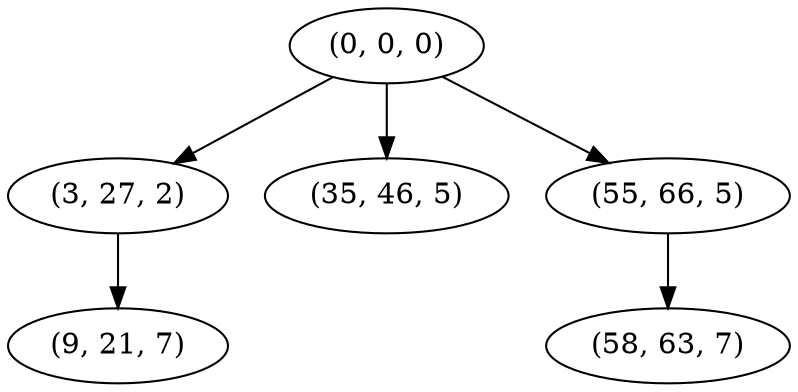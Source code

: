 digraph tree {
    "(0, 0, 0)";
    "(3, 27, 2)";
    "(9, 21, 7)";
    "(35, 46, 5)";
    "(55, 66, 5)";
    "(58, 63, 7)";
    "(0, 0, 0)" -> "(3, 27, 2)";
    "(0, 0, 0)" -> "(35, 46, 5)";
    "(0, 0, 0)" -> "(55, 66, 5)";
    "(3, 27, 2)" -> "(9, 21, 7)";
    "(55, 66, 5)" -> "(58, 63, 7)";
}
